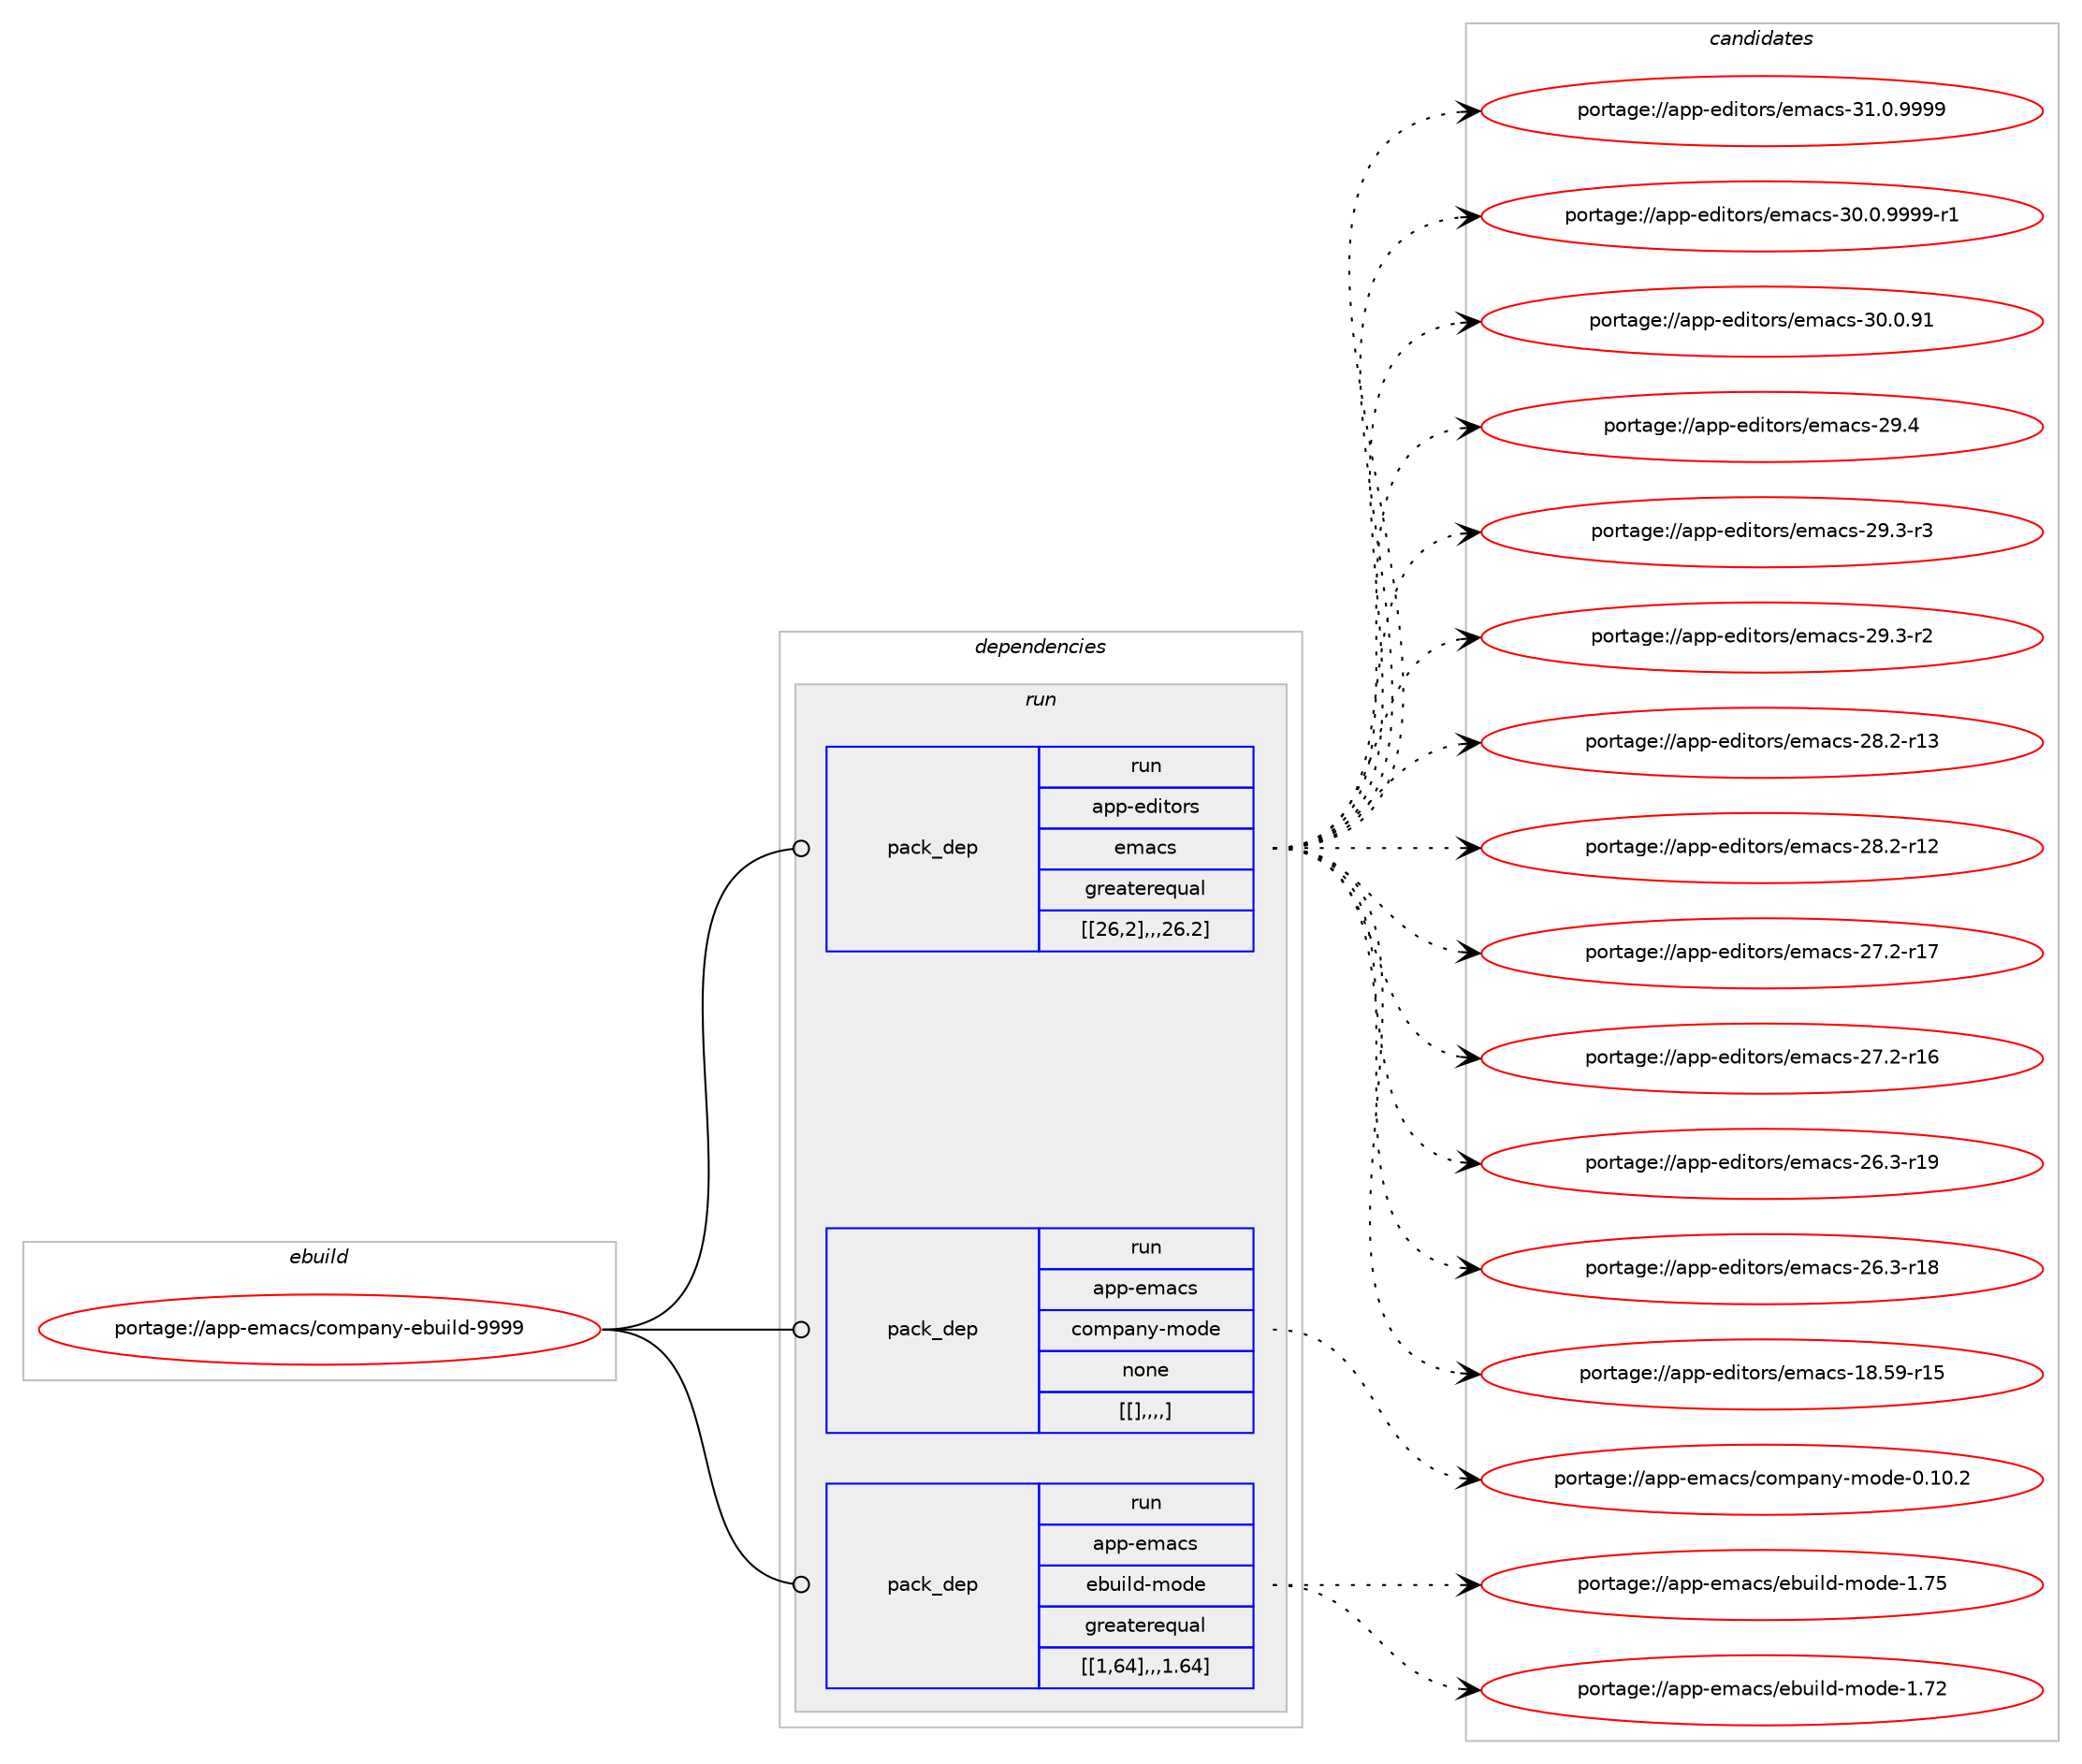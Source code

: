 digraph prolog {

# *************
# Graph options
# *************

newrank=true;
concentrate=true;
compound=true;
graph [rankdir=LR,fontname=Helvetica,fontsize=10,ranksep=1.5];#, ranksep=2.5, nodesep=0.2];
edge  [arrowhead=vee];
node  [fontname=Helvetica,fontsize=10];

# **********
# The ebuild
# **********

subgraph cluster_leftcol {
color=gray;
label=<<i>ebuild</i>>;
id [label="portage://app-emacs/company-ebuild-9999", color=red, width=4, href="../app-emacs/company-ebuild-9999.svg"];
}

# ****************
# The dependencies
# ****************

subgraph cluster_midcol {
color=gray;
label=<<i>dependencies</i>>;
subgraph cluster_compile {
fillcolor="#eeeeee";
style=filled;
label=<<i>compile</i>>;
}
subgraph cluster_compileandrun {
fillcolor="#eeeeee";
style=filled;
label=<<i>compile and run</i>>;
}
subgraph cluster_run {
fillcolor="#eeeeee";
style=filled;
label=<<i>run</i>>;
subgraph pack16110 {
dependency22646 [label=<<TABLE BORDER="0" CELLBORDER="1" CELLSPACING="0" CELLPADDING="4" WIDTH="220"><TR><TD ROWSPAN="6" CELLPADDING="30">pack_dep</TD></TR><TR><TD WIDTH="110">run</TD></TR><TR><TD>app-editors</TD></TR><TR><TD>emacs</TD></TR><TR><TD>greaterequal</TD></TR><TR><TD>[[26,2],,,26.2]</TD></TR></TABLE>>, shape=none, color=blue];
}
id:e -> dependency22646:w [weight=20,style="solid",arrowhead="odot"];
subgraph pack16111 {
dependency22647 [label=<<TABLE BORDER="0" CELLBORDER="1" CELLSPACING="0" CELLPADDING="4" WIDTH="220"><TR><TD ROWSPAN="6" CELLPADDING="30">pack_dep</TD></TR><TR><TD WIDTH="110">run</TD></TR><TR><TD>app-emacs</TD></TR><TR><TD>company-mode</TD></TR><TR><TD>none</TD></TR><TR><TD>[[],,,,]</TD></TR></TABLE>>, shape=none, color=blue];
}
id:e -> dependency22647:w [weight=20,style="solid",arrowhead="odot"];
subgraph pack16112 {
dependency22648 [label=<<TABLE BORDER="0" CELLBORDER="1" CELLSPACING="0" CELLPADDING="4" WIDTH="220"><TR><TD ROWSPAN="6" CELLPADDING="30">pack_dep</TD></TR><TR><TD WIDTH="110">run</TD></TR><TR><TD>app-emacs</TD></TR><TR><TD>ebuild-mode</TD></TR><TR><TD>greaterequal</TD></TR><TR><TD>[[1,64],,,1.64]</TD></TR></TABLE>>, shape=none, color=blue];
}
id:e -> dependency22648:w [weight=20,style="solid",arrowhead="odot"];
}
}

# **************
# The candidates
# **************

subgraph cluster_choices {
rank=same;
color=gray;
label=<<i>candidates</i>>;

subgraph choice16110 {
color=black;
nodesep=1;
choice971121124510110010511611111411547101109979911545514946484657575757 [label="portage://app-editors/emacs-31.0.9999", color=red, width=4,href="../app-editors/emacs-31.0.9999.svg"];
choice9711211245101100105116111114115471011099799115455148464846575757574511449 [label="portage://app-editors/emacs-30.0.9999-r1", color=red, width=4,href="../app-editors/emacs-30.0.9999-r1.svg"];
choice97112112451011001051161111141154710110997991154551484648465749 [label="portage://app-editors/emacs-30.0.91", color=red, width=4,href="../app-editors/emacs-30.0.91.svg"];
choice97112112451011001051161111141154710110997991154550574652 [label="portage://app-editors/emacs-29.4", color=red, width=4,href="../app-editors/emacs-29.4.svg"];
choice971121124510110010511611111411547101109979911545505746514511451 [label="portage://app-editors/emacs-29.3-r3", color=red, width=4,href="../app-editors/emacs-29.3-r3.svg"];
choice971121124510110010511611111411547101109979911545505746514511450 [label="portage://app-editors/emacs-29.3-r2", color=red, width=4,href="../app-editors/emacs-29.3-r2.svg"];
choice97112112451011001051161111141154710110997991154550564650451144951 [label="portage://app-editors/emacs-28.2-r13", color=red, width=4,href="../app-editors/emacs-28.2-r13.svg"];
choice97112112451011001051161111141154710110997991154550564650451144950 [label="portage://app-editors/emacs-28.2-r12", color=red, width=4,href="../app-editors/emacs-28.2-r12.svg"];
choice97112112451011001051161111141154710110997991154550554650451144955 [label="portage://app-editors/emacs-27.2-r17", color=red, width=4,href="../app-editors/emacs-27.2-r17.svg"];
choice97112112451011001051161111141154710110997991154550554650451144954 [label="portage://app-editors/emacs-27.2-r16", color=red, width=4,href="../app-editors/emacs-27.2-r16.svg"];
choice97112112451011001051161111141154710110997991154550544651451144957 [label="portage://app-editors/emacs-26.3-r19", color=red, width=4,href="../app-editors/emacs-26.3-r19.svg"];
choice97112112451011001051161111141154710110997991154550544651451144956 [label="portage://app-editors/emacs-26.3-r18", color=red, width=4,href="../app-editors/emacs-26.3-r18.svg"];
choice9711211245101100105116111114115471011099799115454956465357451144953 [label="portage://app-editors/emacs-18.59-r15", color=red, width=4,href="../app-editors/emacs-18.59-r15.svg"];
dependency22646:e -> choice971121124510110010511611111411547101109979911545514946484657575757:w [style=dotted,weight="100"];
dependency22646:e -> choice9711211245101100105116111114115471011099799115455148464846575757574511449:w [style=dotted,weight="100"];
dependency22646:e -> choice97112112451011001051161111141154710110997991154551484648465749:w [style=dotted,weight="100"];
dependency22646:e -> choice97112112451011001051161111141154710110997991154550574652:w [style=dotted,weight="100"];
dependency22646:e -> choice971121124510110010511611111411547101109979911545505746514511451:w [style=dotted,weight="100"];
dependency22646:e -> choice971121124510110010511611111411547101109979911545505746514511450:w [style=dotted,weight="100"];
dependency22646:e -> choice97112112451011001051161111141154710110997991154550564650451144951:w [style=dotted,weight="100"];
dependency22646:e -> choice97112112451011001051161111141154710110997991154550564650451144950:w [style=dotted,weight="100"];
dependency22646:e -> choice97112112451011001051161111141154710110997991154550554650451144955:w [style=dotted,weight="100"];
dependency22646:e -> choice97112112451011001051161111141154710110997991154550554650451144954:w [style=dotted,weight="100"];
dependency22646:e -> choice97112112451011001051161111141154710110997991154550544651451144957:w [style=dotted,weight="100"];
dependency22646:e -> choice97112112451011001051161111141154710110997991154550544651451144956:w [style=dotted,weight="100"];
dependency22646:e -> choice9711211245101100105116111114115471011099799115454956465357451144953:w [style=dotted,weight="100"];
}
subgraph choice16111 {
color=black;
nodesep=1;
choice971121124510110997991154799111109112971101214510911110010145484649484650 [label="portage://app-emacs/company-mode-0.10.2", color=red, width=4,href="../app-emacs/company-mode-0.10.2.svg"];
dependency22647:e -> choice971121124510110997991154799111109112971101214510911110010145484649484650:w [style=dotted,weight="100"];
}
subgraph choice16112 {
color=black;
nodesep=1;
choice971121124510110997991154710198117105108100451091111001014549465553 [label="portage://app-emacs/ebuild-mode-1.75", color=red, width=4,href="../app-emacs/ebuild-mode-1.75.svg"];
choice971121124510110997991154710198117105108100451091111001014549465550 [label="portage://app-emacs/ebuild-mode-1.72", color=red, width=4,href="../app-emacs/ebuild-mode-1.72.svg"];
dependency22648:e -> choice971121124510110997991154710198117105108100451091111001014549465553:w [style=dotted,weight="100"];
dependency22648:e -> choice971121124510110997991154710198117105108100451091111001014549465550:w [style=dotted,weight="100"];
}
}

}
